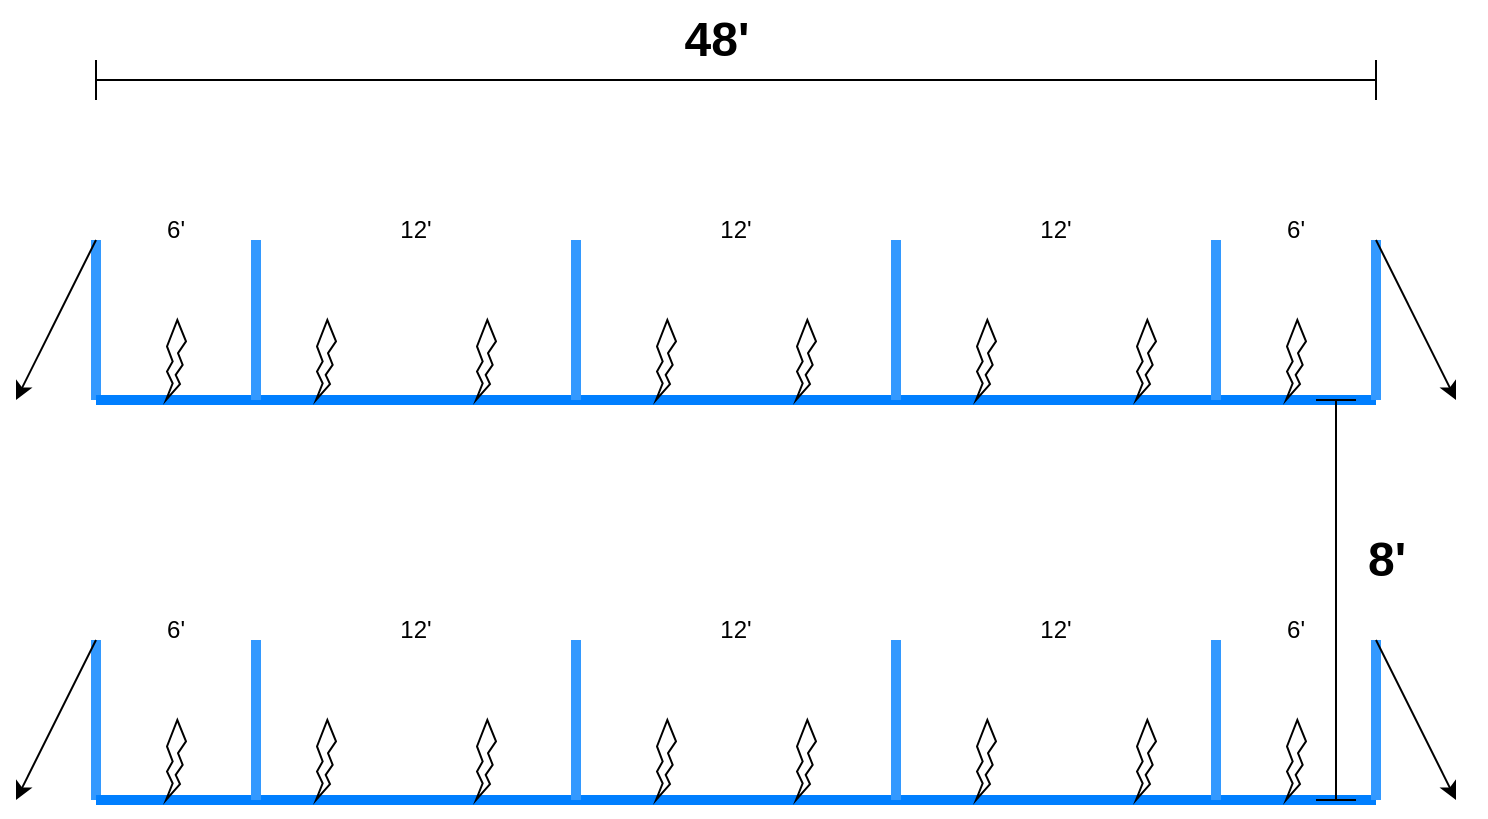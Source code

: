 <mxfile version="24.3.1" type="github">
  <diagram name="Page-1" id="4h4YWnUBP4NQwhYzD0En">
    <mxGraphModel dx="1629" dy="785" grid="1" gridSize="10" guides="1" tooltips="1" connect="1" arrows="1" fold="1" page="1" pageScale="1" pageWidth="850" pageHeight="1100" math="0" shadow="0">
      <root>
        <mxCell id="0" />
        <mxCell id="1" parent="0" />
        <mxCell id="g2qSnwkEiyNhfkVw8sni-3" value="" style="endArrow=none;html=1;rounded=0;strokeColor=#3399FF;strokeWidth=5;endSize=10;startSize=10;" edge="1" parent="1">
          <mxGeometry width="50" height="50" relative="1" as="geometry">
            <mxPoint x="120" y="400" as="sourcePoint" />
            <mxPoint x="120" y="320" as="targetPoint" />
          </mxGeometry>
        </mxCell>
        <mxCell id="g2qSnwkEiyNhfkVw8sni-4" value="" style="endArrow=none;html=1;rounded=0;strokeWidth=5;strokeColor=#007FFF;" edge="1" parent="1">
          <mxGeometry width="50" height="50" relative="1" as="geometry">
            <mxPoint x="120" y="400" as="sourcePoint" />
            <mxPoint x="760" y="400" as="targetPoint" />
          </mxGeometry>
        </mxCell>
        <mxCell id="g2qSnwkEiyNhfkVw8sni-6" value="" style="endArrow=none;html=1;rounded=0;strokeColor=#3399FF;strokeWidth=5;endSize=10;startSize=10;" edge="1" parent="1">
          <mxGeometry width="50" height="50" relative="1" as="geometry">
            <mxPoint x="360" y="400" as="sourcePoint" />
            <mxPoint x="360" y="320" as="targetPoint" />
          </mxGeometry>
        </mxCell>
        <mxCell id="g2qSnwkEiyNhfkVw8sni-8" value="" style="endArrow=none;html=1;rounded=0;strokeColor=#3399FF;strokeWidth=5;endSize=10;startSize=10;" edge="1" parent="1">
          <mxGeometry width="50" height="50" relative="1" as="geometry">
            <mxPoint x="520" y="400" as="sourcePoint" />
            <mxPoint x="520" y="320" as="targetPoint" />
          </mxGeometry>
        </mxCell>
        <mxCell id="g2qSnwkEiyNhfkVw8sni-10" value="" style="endArrow=none;html=1;rounded=0;strokeColor=#3399FF;strokeWidth=5;endSize=10;startSize=10;" edge="1" parent="1">
          <mxGeometry width="50" height="50" relative="1" as="geometry">
            <mxPoint x="680" y="400" as="sourcePoint" />
            <mxPoint x="680" y="320" as="targetPoint" />
          </mxGeometry>
        </mxCell>
        <mxCell id="g2qSnwkEiyNhfkVw8sni-11" value="" style="endArrow=none;html=1;rounded=0;strokeColor=#3399FF;strokeWidth=5;endSize=10;startSize=10;" edge="1" parent="1">
          <mxGeometry width="50" height="50" relative="1" as="geometry">
            <mxPoint x="760" y="400" as="sourcePoint" />
            <mxPoint x="760" y="320" as="targetPoint" />
          </mxGeometry>
        </mxCell>
        <mxCell id="g2qSnwkEiyNhfkVw8sni-13" value="" style="endArrow=none;html=1;rounded=0;strokeColor=#3399FF;strokeWidth=5;endSize=10;startSize=10;" edge="1" parent="1">
          <mxGeometry width="50" height="50" relative="1" as="geometry">
            <mxPoint x="200" y="400" as="sourcePoint" />
            <mxPoint x="200" y="320" as="targetPoint" />
          </mxGeometry>
        </mxCell>
        <mxCell id="g2qSnwkEiyNhfkVw8sni-15" value="6&#39;" style="text;html=1;align=center;verticalAlign=middle;whiteSpace=wrap;rounded=0;" vertex="1" parent="1">
          <mxGeometry x="130" y="300" width="60" height="30" as="geometry" />
        </mxCell>
        <mxCell id="g2qSnwkEiyNhfkVw8sni-16" value="6&#39;" style="text;html=1;align=center;verticalAlign=middle;whiteSpace=wrap;rounded=0;" vertex="1" parent="1">
          <mxGeometry x="690" y="300" width="60" height="30" as="geometry" />
        </mxCell>
        <mxCell id="g2qSnwkEiyNhfkVw8sni-17" value="12&#39;" style="text;html=1;align=center;verticalAlign=middle;whiteSpace=wrap;rounded=0;" vertex="1" parent="1">
          <mxGeometry x="570" y="300" width="60" height="30" as="geometry" />
        </mxCell>
        <mxCell id="g2qSnwkEiyNhfkVw8sni-19" value="12&#39;" style="text;html=1;align=center;verticalAlign=middle;whiteSpace=wrap;rounded=0;" vertex="1" parent="1">
          <mxGeometry x="410" y="300" width="60" height="30" as="geometry" />
        </mxCell>
        <mxCell id="g2qSnwkEiyNhfkVw8sni-21" value="12&#39;" style="text;html=1;align=center;verticalAlign=middle;whiteSpace=wrap;rounded=0;" vertex="1" parent="1">
          <mxGeometry x="250" y="300" width="60" height="30" as="geometry" />
        </mxCell>
        <mxCell id="g2qSnwkEiyNhfkVw8sni-28" value="" style="shape=crossbar;whiteSpace=wrap;html=1;rounded=1;" vertex="1" parent="1">
          <mxGeometry x="120" y="230" width="640" height="20" as="geometry" />
        </mxCell>
        <mxCell id="g2qSnwkEiyNhfkVw8sni-30" value="" style="verticalLabelPosition=bottom;verticalAlign=top;html=1;shape=mxgraph.basic.flash" vertex="1" parent="1">
          <mxGeometry x="230" y="360" width="10" height="40" as="geometry" />
        </mxCell>
        <mxCell id="g2qSnwkEiyNhfkVw8sni-31" value="" style="verticalLabelPosition=bottom;verticalAlign=top;html=1;shape=mxgraph.basic.flash" vertex="1" parent="1">
          <mxGeometry x="310" y="360" width="10" height="40" as="geometry" />
        </mxCell>
        <mxCell id="g2qSnwkEiyNhfkVw8sni-32" value="" style="verticalLabelPosition=bottom;verticalAlign=top;html=1;shape=mxgraph.basic.flash" vertex="1" parent="1">
          <mxGeometry x="400" y="360" width="10" height="40" as="geometry" />
        </mxCell>
        <mxCell id="g2qSnwkEiyNhfkVw8sni-33" value="" style="verticalLabelPosition=bottom;verticalAlign=top;html=1;shape=mxgraph.basic.flash" vertex="1" parent="1">
          <mxGeometry x="470" y="360" width="10" height="40" as="geometry" />
        </mxCell>
        <mxCell id="g2qSnwkEiyNhfkVw8sni-34" value="" style="verticalLabelPosition=bottom;verticalAlign=top;html=1;shape=mxgraph.basic.flash" vertex="1" parent="1">
          <mxGeometry x="560" y="360" width="10" height="40" as="geometry" />
        </mxCell>
        <mxCell id="g2qSnwkEiyNhfkVw8sni-35" value="" style="verticalLabelPosition=bottom;verticalAlign=top;html=1;shape=mxgraph.basic.flash" vertex="1" parent="1">
          <mxGeometry x="640" y="360" width="10" height="40" as="geometry" />
        </mxCell>
        <mxCell id="g2qSnwkEiyNhfkVw8sni-38" value="" style="verticalLabelPosition=bottom;verticalAlign=top;html=1;shape=mxgraph.basic.flash" vertex="1" parent="1">
          <mxGeometry x="155" y="360" width="10" height="40" as="geometry" />
        </mxCell>
        <mxCell id="g2qSnwkEiyNhfkVw8sni-40" value="" style="verticalLabelPosition=bottom;verticalAlign=top;html=1;shape=mxgraph.basic.flash" vertex="1" parent="1">
          <mxGeometry x="715" y="360" width="10" height="40" as="geometry" />
        </mxCell>
        <mxCell id="g2qSnwkEiyNhfkVw8sni-47" value="" style="endArrow=classic;html=1;rounded=0;" edge="1" parent="1">
          <mxGeometry width="50" height="50" relative="1" as="geometry">
            <mxPoint x="760" y="320" as="sourcePoint" />
            <mxPoint x="800" y="400" as="targetPoint" />
          </mxGeometry>
        </mxCell>
        <mxCell id="g2qSnwkEiyNhfkVw8sni-48" value="" style="endArrow=classic;html=1;rounded=0;" edge="1" parent="1">
          <mxGeometry width="50" height="50" relative="1" as="geometry">
            <mxPoint x="120" y="320" as="sourcePoint" />
            <mxPoint x="80" y="400" as="targetPoint" />
          </mxGeometry>
        </mxCell>
        <mxCell id="g2qSnwkEiyNhfkVw8sni-49" value="48&#39;" style="text;strokeColor=none;fillColor=none;html=1;fontSize=24;fontStyle=1;verticalAlign=middle;align=center;" vertex="1" parent="1">
          <mxGeometry x="380" y="200" width="100" height="40" as="geometry" />
        </mxCell>
        <mxCell id="g2qSnwkEiyNhfkVw8sni-50" value="" style="endArrow=none;html=1;rounded=0;strokeColor=#3399FF;strokeWidth=5;endSize=10;startSize=10;" edge="1" parent="1">
          <mxGeometry width="50" height="50" relative="1" as="geometry">
            <mxPoint x="120" y="600" as="sourcePoint" />
            <mxPoint x="120" y="520" as="targetPoint" />
          </mxGeometry>
        </mxCell>
        <mxCell id="g2qSnwkEiyNhfkVw8sni-51" value="" style="endArrow=none;html=1;rounded=0;strokeWidth=5;strokeColor=#007FFF;" edge="1" parent="1">
          <mxGeometry width="50" height="50" relative="1" as="geometry">
            <mxPoint x="120" y="600" as="sourcePoint" />
            <mxPoint x="760" y="600" as="targetPoint" />
          </mxGeometry>
        </mxCell>
        <mxCell id="g2qSnwkEiyNhfkVw8sni-52" value="" style="endArrow=none;html=1;rounded=0;strokeColor=#3399FF;strokeWidth=5;endSize=10;startSize=10;" edge="1" parent="1">
          <mxGeometry width="50" height="50" relative="1" as="geometry">
            <mxPoint x="360" y="600" as="sourcePoint" />
            <mxPoint x="360" y="520" as="targetPoint" />
          </mxGeometry>
        </mxCell>
        <mxCell id="g2qSnwkEiyNhfkVw8sni-53" value="" style="endArrow=none;html=1;rounded=0;strokeColor=#3399FF;strokeWidth=5;endSize=10;startSize=10;" edge="1" parent="1">
          <mxGeometry width="50" height="50" relative="1" as="geometry">
            <mxPoint x="520" y="600" as="sourcePoint" />
            <mxPoint x="520" y="520" as="targetPoint" />
          </mxGeometry>
        </mxCell>
        <mxCell id="g2qSnwkEiyNhfkVw8sni-54" value="" style="endArrow=none;html=1;rounded=0;strokeColor=#3399FF;strokeWidth=5;endSize=10;startSize=10;" edge="1" parent="1">
          <mxGeometry width="50" height="50" relative="1" as="geometry">
            <mxPoint x="680" y="600" as="sourcePoint" />
            <mxPoint x="680" y="520" as="targetPoint" />
          </mxGeometry>
        </mxCell>
        <mxCell id="g2qSnwkEiyNhfkVw8sni-55" value="" style="endArrow=none;html=1;rounded=0;strokeColor=#3399FF;strokeWidth=5;endSize=10;startSize=10;" edge="1" parent="1">
          <mxGeometry width="50" height="50" relative="1" as="geometry">
            <mxPoint x="760" y="600" as="sourcePoint" />
            <mxPoint x="760" y="520" as="targetPoint" />
          </mxGeometry>
        </mxCell>
        <mxCell id="g2qSnwkEiyNhfkVw8sni-56" value="" style="endArrow=none;html=1;rounded=0;strokeColor=#3399FF;strokeWidth=5;endSize=10;startSize=10;" edge="1" parent="1">
          <mxGeometry width="50" height="50" relative="1" as="geometry">
            <mxPoint x="200" y="600" as="sourcePoint" />
            <mxPoint x="200" y="520" as="targetPoint" />
          </mxGeometry>
        </mxCell>
        <mxCell id="g2qSnwkEiyNhfkVw8sni-57" value="6&#39;" style="text;html=1;align=center;verticalAlign=middle;whiteSpace=wrap;rounded=0;" vertex="1" parent="1">
          <mxGeometry x="130" y="500" width="60" height="30" as="geometry" />
        </mxCell>
        <mxCell id="g2qSnwkEiyNhfkVw8sni-58" value="6&#39;" style="text;html=1;align=center;verticalAlign=middle;whiteSpace=wrap;rounded=0;" vertex="1" parent="1">
          <mxGeometry x="690" y="500" width="60" height="30" as="geometry" />
        </mxCell>
        <mxCell id="g2qSnwkEiyNhfkVw8sni-59" value="12&#39;" style="text;html=1;align=center;verticalAlign=middle;whiteSpace=wrap;rounded=0;" vertex="1" parent="1">
          <mxGeometry x="570" y="500" width="60" height="30" as="geometry" />
        </mxCell>
        <mxCell id="g2qSnwkEiyNhfkVw8sni-60" value="12&#39;" style="text;html=1;align=center;verticalAlign=middle;whiteSpace=wrap;rounded=0;" vertex="1" parent="1">
          <mxGeometry x="410" y="500" width="60" height="30" as="geometry" />
        </mxCell>
        <mxCell id="g2qSnwkEiyNhfkVw8sni-61" value="12&#39;" style="text;html=1;align=center;verticalAlign=middle;whiteSpace=wrap;rounded=0;" vertex="1" parent="1">
          <mxGeometry x="250" y="500" width="60" height="30" as="geometry" />
        </mxCell>
        <mxCell id="g2qSnwkEiyNhfkVw8sni-62" value="" style="verticalLabelPosition=bottom;verticalAlign=top;html=1;shape=mxgraph.basic.flash" vertex="1" parent="1">
          <mxGeometry x="230" y="560" width="10" height="40" as="geometry" />
        </mxCell>
        <mxCell id="g2qSnwkEiyNhfkVw8sni-63" value="" style="verticalLabelPosition=bottom;verticalAlign=top;html=1;shape=mxgraph.basic.flash" vertex="1" parent="1">
          <mxGeometry x="310" y="560" width="10" height="40" as="geometry" />
        </mxCell>
        <mxCell id="g2qSnwkEiyNhfkVw8sni-64" value="" style="verticalLabelPosition=bottom;verticalAlign=top;html=1;shape=mxgraph.basic.flash" vertex="1" parent="1">
          <mxGeometry x="400" y="560" width="10" height="40" as="geometry" />
        </mxCell>
        <mxCell id="g2qSnwkEiyNhfkVw8sni-65" value="" style="verticalLabelPosition=bottom;verticalAlign=top;html=1;shape=mxgraph.basic.flash" vertex="1" parent="1">
          <mxGeometry x="470" y="560" width="10" height="40" as="geometry" />
        </mxCell>
        <mxCell id="g2qSnwkEiyNhfkVw8sni-66" value="" style="verticalLabelPosition=bottom;verticalAlign=top;html=1;shape=mxgraph.basic.flash" vertex="1" parent="1">
          <mxGeometry x="560" y="560" width="10" height="40" as="geometry" />
        </mxCell>
        <mxCell id="g2qSnwkEiyNhfkVw8sni-67" value="" style="verticalLabelPosition=bottom;verticalAlign=top;html=1;shape=mxgraph.basic.flash" vertex="1" parent="1">
          <mxGeometry x="640" y="560" width="10" height="40" as="geometry" />
        </mxCell>
        <mxCell id="g2qSnwkEiyNhfkVw8sni-68" value="" style="verticalLabelPosition=bottom;verticalAlign=top;html=1;shape=mxgraph.basic.flash" vertex="1" parent="1">
          <mxGeometry x="155" y="560" width="10" height="40" as="geometry" />
        </mxCell>
        <mxCell id="g2qSnwkEiyNhfkVw8sni-69" value="" style="verticalLabelPosition=bottom;verticalAlign=top;html=1;shape=mxgraph.basic.flash" vertex="1" parent="1">
          <mxGeometry x="715" y="560" width="10" height="40" as="geometry" />
        </mxCell>
        <mxCell id="g2qSnwkEiyNhfkVw8sni-70" value="" style="endArrow=classic;html=1;rounded=0;" edge="1" parent="1">
          <mxGeometry width="50" height="50" relative="1" as="geometry">
            <mxPoint x="760" y="520" as="sourcePoint" />
            <mxPoint x="800" y="600" as="targetPoint" />
          </mxGeometry>
        </mxCell>
        <mxCell id="g2qSnwkEiyNhfkVw8sni-71" value="" style="endArrow=classic;html=1;rounded=0;" edge="1" parent="1">
          <mxGeometry width="50" height="50" relative="1" as="geometry">
            <mxPoint x="120" y="520" as="sourcePoint" />
            <mxPoint x="80" y="600" as="targetPoint" />
          </mxGeometry>
        </mxCell>
        <mxCell id="g2qSnwkEiyNhfkVw8sni-72" value="" style="shape=crossbar;whiteSpace=wrap;html=1;rounded=1;rotation=90;" vertex="1" parent="1">
          <mxGeometry x="640" y="490" width="200" height="20" as="geometry" />
        </mxCell>
        <mxCell id="g2qSnwkEiyNhfkVw8sni-73" value="8&#39;" style="text;strokeColor=none;fillColor=none;html=1;fontSize=24;fontStyle=1;verticalAlign=middle;align=center;" vertex="1" parent="1">
          <mxGeometry x="715" y="460" width="100" height="40" as="geometry" />
        </mxCell>
      </root>
    </mxGraphModel>
  </diagram>
</mxfile>
